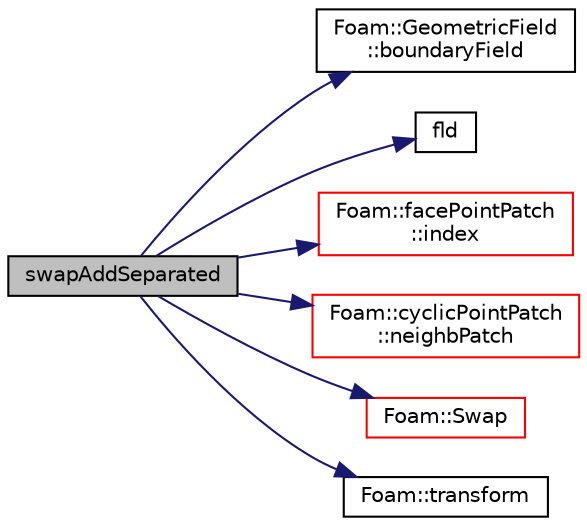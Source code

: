 digraph "swapAddSeparated"
{
  bgcolor="transparent";
  edge [fontname="Helvetica",fontsize="10",labelfontname="Helvetica",labelfontsize="10"];
  node [fontname="Helvetica",fontsize="10",shape=record];
  rankdir="LR";
  Node326 [label="swapAddSeparated",height=0.2,width=0.4,color="black", fillcolor="grey75", style="filled", fontcolor="black"];
  Node326 -> Node327 [color="midnightblue",fontsize="10",style="solid",fontname="Helvetica"];
  Node327 [label="Foam::GeometricField\l::boundaryField",height=0.2,width=0.4,color="black",URL="$a23249.html#a9ff7de36fba06b4f4f77a75142ad72b6",tooltip="Return const-reference to the boundary field. "];
  Node326 -> Node328 [color="midnightblue",fontsize="10",style="solid",fontname="Helvetica"];
  Node328 [label="fld",height=0.2,width=0.4,color="black",URL="$a19337.html#a378472d1f8b33eeefbda63a947476c8c"];
  Node326 -> Node329 [color="midnightblue",fontsize="10",style="solid",fontname="Helvetica"];
  Node329 [label="Foam::facePointPatch\l::index",height=0.2,width=0.4,color="red",URL="$a28473.html#a3a0e8421624386fd1af3c3943ea29049",tooltip="Return the index of this patch in the pointBoundaryMesh. "];
  Node326 -> Node331 [color="midnightblue",fontsize="10",style="solid",fontname="Helvetica"];
  Node331 [label="Foam::cyclicPointPatch\l::neighbPatch",height=0.2,width=0.4,color="red",URL="$a28429.html#a1d205ae1145f95d5c515085aaf734049",tooltip="Return neighbour point patch. "];
  Node326 -> Node387 [color="midnightblue",fontsize="10",style="solid",fontname="Helvetica"];
  Node387 [label="Foam::Swap",height=0.2,width=0.4,color="red",URL="$a21851.html#ac6e6a40a7bda559df02d5ab6cc6f7e00"];
  Node326 -> Node388 [color="midnightblue",fontsize="10",style="solid",fontname="Helvetica"];
  Node388 [label="Foam::transform",height=0.2,width=0.4,color="black",URL="$a21851.html#a919915170941701c1223291531ad010c"];
}
